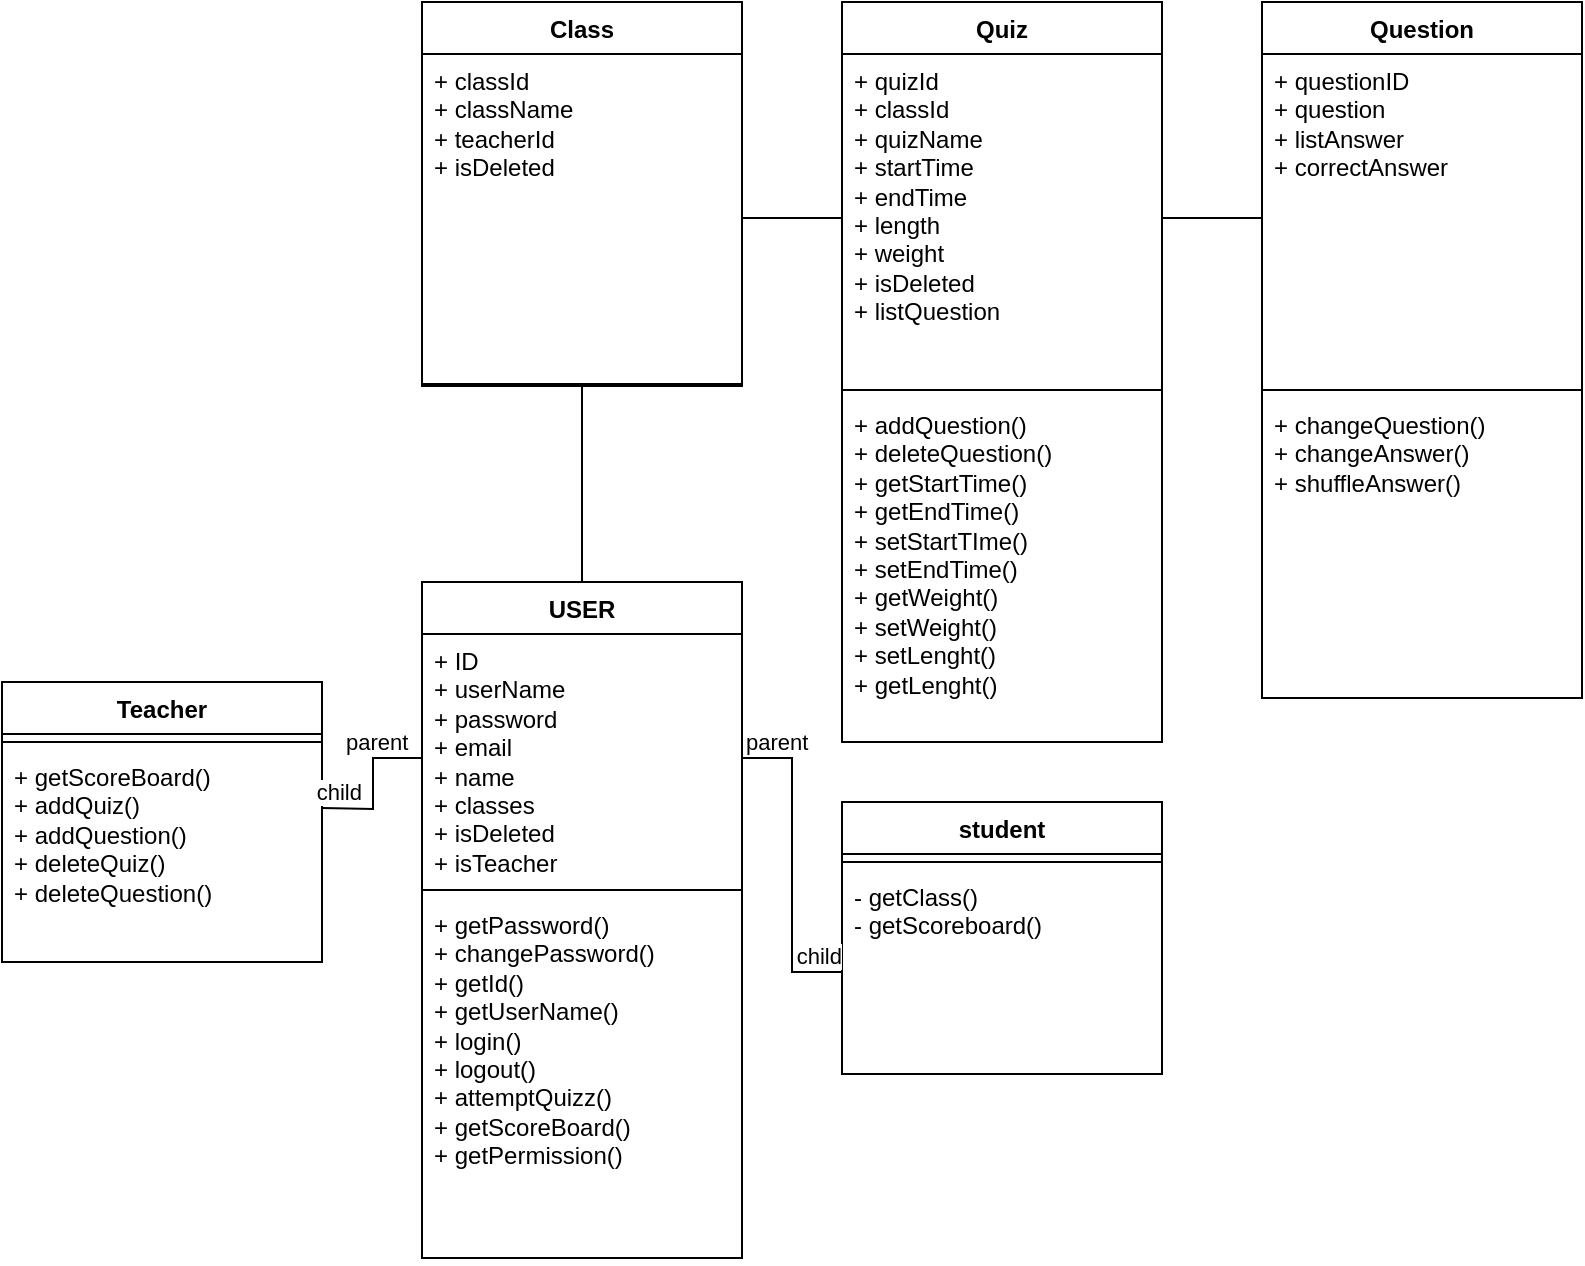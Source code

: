 <mxfile version="22.1.11" type="github">
  <diagram name="Page-1" id="QkqAkj1WA0121laov1X1">
    <mxGraphModel dx="1113" dy="594" grid="1" gridSize="10" guides="1" tooltips="1" connect="1" arrows="1" fold="1" page="1" pageScale="1" pageWidth="3300" pageHeight="4681" math="0" shadow="0">
      <root>
        <mxCell id="0" />
        <mxCell id="1" parent="0" />
        <mxCell id="rLgrGk2vWd3TwmZLQ-uu-2" value="USER" style="swimlane;fontStyle=1;align=center;verticalAlign=top;childLayout=stackLayout;horizontal=1;startSize=26;horizontalStack=0;resizeParent=1;resizeParentMax=0;resizeLast=0;collapsible=1;marginBottom=0;whiteSpace=wrap;html=1;" parent="1" vertex="1">
          <mxGeometry x="220" y="300" width="160" height="338" as="geometry" />
        </mxCell>
        <mxCell id="rLgrGk2vWd3TwmZLQ-uu-3" value="+ ID&lt;br&gt;+ userName&lt;br&gt;+ password&lt;br&gt;+ email&lt;br&gt;+ name&lt;br&gt;+ classes&lt;br&gt;+ isDeleted&amp;nbsp;&lt;br&gt;+ isTeacher" style="text;strokeColor=none;fillColor=none;align=left;verticalAlign=top;spacingLeft=4;spacingRight=4;overflow=hidden;rotatable=0;points=[[0,0.5],[1,0.5]];portConstraint=eastwest;whiteSpace=wrap;html=1;" parent="rLgrGk2vWd3TwmZLQ-uu-2" vertex="1">
          <mxGeometry y="26" width="160" height="124" as="geometry" />
        </mxCell>
        <mxCell id="rLgrGk2vWd3TwmZLQ-uu-4" value="" style="line;strokeWidth=1;fillColor=none;align=left;verticalAlign=middle;spacingTop=-1;spacingLeft=3;spacingRight=3;rotatable=0;labelPosition=right;points=[];portConstraint=eastwest;strokeColor=inherit;" parent="rLgrGk2vWd3TwmZLQ-uu-2" vertex="1">
          <mxGeometry y="150" width="160" height="8" as="geometry" />
        </mxCell>
        <mxCell id="rLgrGk2vWd3TwmZLQ-uu-5" value="+ getPassword()&amp;nbsp;&lt;br&gt;+ changePassword()&amp;nbsp;&lt;br&gt;+ getId()&amp;nbsp;&lt;br&gt;+ getUserName()&amp;nbsp;&lt;br&gt;+ login()&amp;nbsp;&lt;br&gt;+ logout()&amp;nbsp;&lt;br&gt;+ attemptQuizz()&amp;nbsp;&lt;br&gt;+ getScoreBoard()&amp;nbsp;&lt;br&gt;+ getPermission()&lt;br&gt;" style="text;strokeColor=none;fillColor=none;align=left;verticalAlign=top;spacingLeft=4;spacingRight=4;overflow=hidden;rotatable=0;points=[[0,0.5],[1,0.5]];portConstraint=eastwest;whiteSpace=wrap;html=1;" parent="rLgrGk2vWd3TwmZLQ-uu-2" vertex="1">
          <mxGeometry y="158" width="160" height="180" as="geometry" />
        </mxCell>
        <mxCell id="rLgrGk2vWd3TwmZLQ-uu-6" value="Quiz" style="swimlane;fontStyle=1;align=center;verticalAlign=top;childLayout=stackLayout;horizontal=1;startSize=26;horizontalStack=0;resizeParent=1;resizeParentMax=0;resizeLast=0;collapsible=1;marginBottom=0;whiteSpace=wrap;html=1;" parent="1" vertex="1">
          <mxGeometry x="430" y="10" width="160" height="370" as="geometry" />
        </mxCell>
        <mxCell id="rLgrGk2vWd3TwmZLQ-uu-7" value="+ quizId&lt;br&gt;+ classId&lt;br&gt;+ quizName&lt;br&gt;+ startTime&lt;br&gt;+ endTime&lt;br&gt;+ length&lt;br&gt;+ weight&lt;br&gt;+ isDeleted&lt;br&gt;+ listQuestion" style="text;strokeColor=none;fillColor=none;align=left;verticalAlign=top;spacingLeft=4;spacingRight=4;overflow=hidden;rotatable=0;points=[[0,0.5],[1,0.5]];portConstraint=eastwest;whiteSpace=wrap;html=1;" parent="rLgrGk2vWd3TwmZLQ-uu-6" vertex="1">
          <mxGeometry y="26" width="160" height="164" as="geometry" />
        </mxCell>
        <mxCell id="rLgrGk2vWd3TwmZLQ-uu-8" value="" style="line;strokeWidth=1;fillColor=none;align=left;verticalAlign=middle;spacingTop=-1;spacingLeft=3;spacingRight=3;rotatable=0;labelPosition=right;points=[];portConstraint=eastwest;strokeColor=inherit;" parent="rLgrGk2vWd3TwmZLQ-uu-6" vertex="1">
          <mxGeometry y="190" width="160" height="8" as="geometry" />
        </mxCell>
        <mxCell id="rLgrGk2vWd3TwmZLQ-uu-9" value="+ addQuestion()&lt;br&gt;+ deleteQuestion()&amp;nbsp;&lt;br&gt;+ getStartTime()&lt;br&gt;+ getEndTime()&lt;br&gt;+ setStartTIme()&lt;br&gt;+ setEndTime()&amp;nbsp;&lt;br&gt;+ getWeight()&amp;nbsp;&lt;br&gt;+ setWeight()&amp;nbsp;&lt;br&gt;+ setLenght()&amp;nbsp;&lt;br&gt;+ getLenght()&amp;nbsp;&lt;br&gt;&lt;br&gt;" style="text;strokeColor=none;fillColor=none;align=left;verticalAlign=top;spacingLeft=4;spacingRight=4;overflow=hidden;rotatable=0;points=[[0,0.5],[1,0.5]];portConstraint=eastwest;whiteSpace=wrap;html=1;" parent="rLgrGk2vWd3TwmZLQ-uu-6" vertex="1">
          <mxGeometry y="198" width="160" height="172" as="geometry" />
        </mxCell>
        <mxCell id="rLgrGk2vWd3TwmZLQ-uu-10" value="Class" style="swimlane;fontStyle=1;align=center;verticalAlign=top;childLayout=stackLayout;horizontal=1;startSize=26;horizontalStack=0;resizeParent=1;resizeParentMax=0;resizeLast=0;collapsible=1;marginBottom=0;whiteSpace=wrap;html=1;" parent="1" vertex="1">
          <mxGeometry x="220" y="10" width="160" height="192" as="geometry" />
        </mxCell>
        <mxCell id="rLgrGk2vWd3TwmZLQ-uu-11" value="+ classId&lt;br&gt;+ className&lt;br&gt;+ teacherId&lt;br&gt;+ isDeleted&amp;nbsp;&lt;br&gt;" style="text;strokeColor=none;fillColor=none;align=left;verticalAlign=top;spacingLeft=4;spacingRight=4;overflow=hidden;rotatable=0;points=[[0,0.5],[1,0.5]];portConstraint=eastwest;whiteSpace=wrap;html=1;" parent="rLgrGk2vWd3TwmZLQ-uu-10" vertex="1">
          <mxGeometry y="26" width="160" height="164" as="geometry" />
        </mxCell>
        <mxCell id="rLgrGk2vWd3TwmZLQ-uu-12" value="" style="line;strokeWidth=1;fillColor=none;align=left;verticalAlign=middle;spacingTop=-1;spacingLeft=3;spacingRight=3;rotatable=0;labelPosition=right;points=[];portConstraint=eastwest;strokeColor=inherit;" parent="rLgrGk2vWd3TwmZLQ-uu-10" vertex="1">
          <mxGeometry y="190" width="160" height="2" as="geometry" />
        </mxCell>
        <mxCell id="rLgrGk2vWd3TwmZLQ-uu-26" value="student" style="swimlane;fontStyle=1;align=center;verticalAlign=top;childLayout=stackLayout;horizontal=1;startSize=26;horizontalStack=0;resizeParent=1;resizeParentMax=0;resizeLast=0;collapsible=1;marginBottom=0;whiteSpace=wrap;html=1;" parent="1" vertex="1">
          <mxGeometry x="430" y="410" width="160" height="136" as="geometry" />
        </mxCell>
        <mxCell id="rLgrGk2vWd3TwmZLQ-uu-28" value="" style="line;strokeWidth=1;fillColor=none;align=left;verticalAlign=middle;spacingTop=-1;spacingLeft=3;spacingRight=3;rotatable=0;labelPosition=right;points=[];portConstraint=eastwest;strokeColor=inherit;" parent="rLgrGk2vWd3TwmZLQ-uu-26" vertex="1">
          <mxGeometry y="26" width="160" height="8" as="geometry" />
        </mxCell>
        <mxCell id="rLgrGk2vWd3TwmZLQ-uu-29" value="- getClass()&amp;nbsp;&lt;br&gt;- getScoreboard()" style="text;strokeColor=none;fillColor=none;align=left;verticalAlign=top;spacingLeft=4;spacingRight=4;overflow=hidden;rotatable=0;points=[[0,0.5],[1,0.5]];portConstraint=eastwest;whiteSpace=wrap;html=1;" parent="rLgrGk2vWd3TwmZLQ-uu-26" vertex="1">
          <mxGeometry y="34" width="160" height="102" as="geometry" />
        </mxCell>
        <mxCell id="rLgrGk2vWd3TwmZLQ-uu-30" value="Teacher" style="swimlane;fontStyle=1;align=center;verticalAlign=top;childLayout=stackLayout;horizontal=1;startSize=26;horizontalStack=0;resizeParent=1;resizeParentMax=0;resizeLast=0;collapsible=1;marginBottom=0;whiteSpace=wrap;html=1;" parent="1" vertex="1">
          <mxGeometry x="10" y="350" width="160" height="140" as="geometry" />
        </mxCell>
        <mxCell id="rLgrGk2vWd3TwmZLQ-uu-32" value="" style="line;strokeWidth=1;fillColor=none;align=left;verticalAlign=middle;spacingTop=-1;spacingLeft=3;spacingRight=3;rotatable=0;labelPosition=right;points=[];portConstraint=eastwest;strokeColor=inherit;" parent="rLgrGk2vWd3TwmZLQ-uu-30" vertex="1">
          <mxGeometry y="26" width="160" height="8" as="geometry" />
        </mxCell>
        <mxCell id="rLgrGk2vWd3TwmZLQ-uu-33" value="+ getScoreBoard()&amp;nbsp;&lt;br&gt;+ addQuiz()&amp;nbsp;&lt;br&gt;+ addQuestion()&amp;nbsp;&lt;br&gt;+ deleteQuiz()&amp;nbsp;&lt;br&gt;+ deleteQuestion()&amp;nbsp;&lt;br&gt;" style="text;strokeColor=none;fillColor=none;align=left;verticalAlign=top;spacingLeft=4;spacingRight=4;overflow=hidden;rotatable=0;points=[[0,0.5],[1,0.5]];portConstraint=eastwest;whiteSpace=wrap;html=1;" parent="rLgrGk2vWd3TwmZLQ-uu-30" vertex="1">
          <mxGeometry y="34" width="160" height="106" as="geometry" />
        </mxCell>
        <mxCell id="rLgrGk2vWd3TwmZLQ-uu-34" value="" style="endArrow=none;html=1;edgeStyle=orthogonalEdgeStyle;rounded=0;exitX=1;exitY=0.5;exitDx=0;exitDy=0;" parent="1" source="rLgrGk2vWd3TwmZLQ-uu-3" target="rLgrGk2vWd3TwmZLQ-uu-29" edge="1">
          <mxGeometry relative="1" as="geometry">
            <mxPoint x="300" y="740" as="sourcePoint" />
            <mxPoint x="460" y="548" as="targetPoint" />
          </mxGeometry>
        </mxCell>
        <mxCell id="rLgrGk2vWd3TwmZLQ-uu-35" value="parent" style="edgeLabel;resizable=0;html=1;align=left;verticalAlign=bottom;" parent="rLgrGk2vWd3TwmZLQ-uu-34" connectable="0" vertex="1">
          <mxGeometry x="-1" relative="1" as="geometry" />
        </mxCell>
        <mxCell id="rLgrGk2vWd3TwmZLQ-uu-36" value="child" style="edgeLabel;resizable=0;html=1;align=right;verticalAlign=bottom;" parent="rLgrGk2vWd3TwmZLQ-uu-34" connectable="0" vertex="1">
          <mxGeometry x="1" relative="1" as="geometry" />
        </mxCell>
        <mxCell id="rLgrGk2vWd3TwmZLQ-uu-37" value="" style="endArrow=none;html=1;edgeStyle=orthogonalEdgeStyle;rounded=0;entryX=1;entryY=0.5;entryDx=0;entryDy=0;exitX=0;exitY=0.5;exitDx=0;exitDy=0;" parent="1" source="rLgrGk2vWd3TwmZLQ-uu-3" edge="1">
          <mxGeometry relative="1" as="geometry">
            <mxPoint x="-30" y="760" as="sourcePoint" />
            <mxPoint x="170" y="413.0" as="targetPoint" />
          </mxGeometry>
        </mxCell>
        <mxCell id="rLgrGk2vWd3TwmZLQ-uu-38" value="parent" style="edgeLabel;resizable=0;html=1;align=left;verticalAlign=bottom;" parent="rLgrGk2vWd3TwmZLQ-uu-37" connectable="0" vertex="1">
          <mxGeometry x="-1" relative="1" as="geometry">
            <mxPoint x="-40" as="offset" />
          </mxGeometry>
        </mxCell>
        <mxCell id="rLgrGk2vWd3TwmZLQ-uu-39" value="child" style="edgeLabel;resizable=0;html=1;align=right;verticalAlign=bottom;" parent="rLgrGk2vWd3TwmZLQ-uu-37" connectable="0" vertex="1">
          <mxGeometry x="1" relative="1" as="geometry">
            <mxPoint x="20" as="offset" />
          </mxGeometry>
        </mxCell>
        <mxCell id="MdX2sIiJ0SoTdZrlYQ_D-1" value="Question" style="swimlane;fontStyle=1;align=center;verticalAlign=top;childLayout=stackLayout;horizontal=1;startSize=26;horizontalStack=0;resizeParent=1;resizeParentMax=0;resizeLast=0;collapsible=1;marginBottom=0;whiteSpace=wrap;html=1;" parent="1" vertex="1">
          <mxGeometry x="640" y="10" width="160" height="348" as="geometry" />
        </mxCell>
        <mxCell id="MdX2sIiJ0SoTdZrlYQ_D-2" value="+ questionID&lt;br&gt;+ question&lt;br&gt;+ listAnswer&lt;br&gt;+ correctAnswer" style="text;strokeColor=none;fillColor=none;align=left;verticalAlign=top;spacingLeft=4;spacingRight=4;overflow=hidden;rotatable=0;points=[[0,0.5],[1,0.5]];portConstraint=eastwest;whiteSpace=wrap;html=1;" parent="MdX2sIiJ0SoTdZrlYQ_D-1" vertex="1">
          <mxGeometry y="26" width="160" height="164" as="geometry" />
        </mxCell>
        <mxCell id="MdX2sIiJ0SoTdZrlYQ_D-3" value="" style="line;strokeWidth=1;fillColor=none;align=left;verticalAlign=middle;spacingTop=-1;spacingLeft=3;spacingRight=3;rotatable=0;labelPosition=right;points=[];portConstraint=eastwest;strokeColor=inherit;" parent="MdX2sIiJ0SoTdZrlYQ_D-1" vertex="1">
          <mxGeometry y="190" width="160" height="8" as="geometry" />
        </mxCell>
        <mxCell id="MdX2sIiJ0SoTdZrlYQ_D-4" value="+ changeQuestion()&lt;br&gt;+ changeAnswer()&lt;br&gt;+ shuffleAnswer()" style="text;strokeColor=none;fillColor=none;align=left;verticalAlign=top;spacingLeft=4;spacingRight=4;overflow=hidden;rotatable=0;points=[[0,0.5],[1,0.5]];portConstraint=eastwest;whiteSpace=wrap;html=1;" parent="MdX2sIiJ0SoTdZrlYQ_D-1" vertex="1">
          <mxGeometry y="198" width="160" height="150" as="geometry" />
        </mxCell>
        <mxCell id="K4oJe0DaiLrC5DzyJHcu-1" style="edgeStyle=orthogonalEdgeStyle;rounded=0;orthogonalLoop=1;jettySize=auto;html=1;exitX=1;exitY=0.5;exitDx=0;exitDy=0;entryX=0;entryY=0.5;entryDx=0;entryDy=0;endArrow=none;endFill=0;" edge="1" parent="1" source="rLgrGk2vWd3TwmZLQ-uu-11" target="rLgrGk2vWd3TwmZLQ-uu-7">
          <mxGeometry relative="1" as="geometry" />
        </mxCell>
        <mxCell id="K4oJe0DaiLrC5DzyJHcu-2" style="edgeStyle=orthogonalEdgeStyle;rounded=0;orthogonalLoop=1;jettySize=auto;html=1;exitX=1;exitY=0.5;exitDx=0;exitDy=0;endArrow=none;endFill=0;" edge="1" parent="1" source="rLgrGk2vWd3TwmZLQ-uu-7" target="MdX2sIiJ0SoTdZrlYQ_D-2">
          <mxGeometry relative="1" as="geometry" />
        </mxCell>
        <mxCell id="K4oJe0DaiLrC5DzyJHcu-5" style="edgeStyle=orthogonalEdgeStyle;rounded=0;orthogonalLoop=1;jettySize=auto;html=1;exitX=0.5;exitY=0;exitDx=0;exitDy=0;entryX=0.5;entryY=1;entryDx=0;entryDy=0;endArrow=none;endFill=0;" edge="1" parent="1" source="rLgrGk2vWd3TwmZLQ-uu-2" target="rLgrGk2vWd3TwmZLQ-uu-10">
          <mxGeometry relative="1" as="geometry">
            <mxPoint x="299.84" y="249.088" as="targetPoint" />
          </mxGeometry>
        </mxCell>
      </root>
    </mxGraphModel>
  </diagram>
</mxfile>
